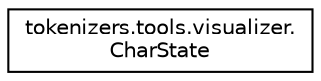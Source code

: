 digraph "Graphical Class Hierarchy"
{
 // LATEX_PDF_SIZE
  edge [fontname="Helvetica",fontsize="10",labelfontname="Helvetica",labelfontsize="10"];
  node [fontname="Helvetica",fontsize="10",shape=record];
  rankdir="LR";
  Node0 [label="tokenizers.tools.visualizer.\lCharState",height=0.2,width=0.4,color="black", fillcolor="white", style="filled",URL="$classtokenizers_1_1tools_1_1visualizer_1_1CharState.html",tooltip=" "];
}
